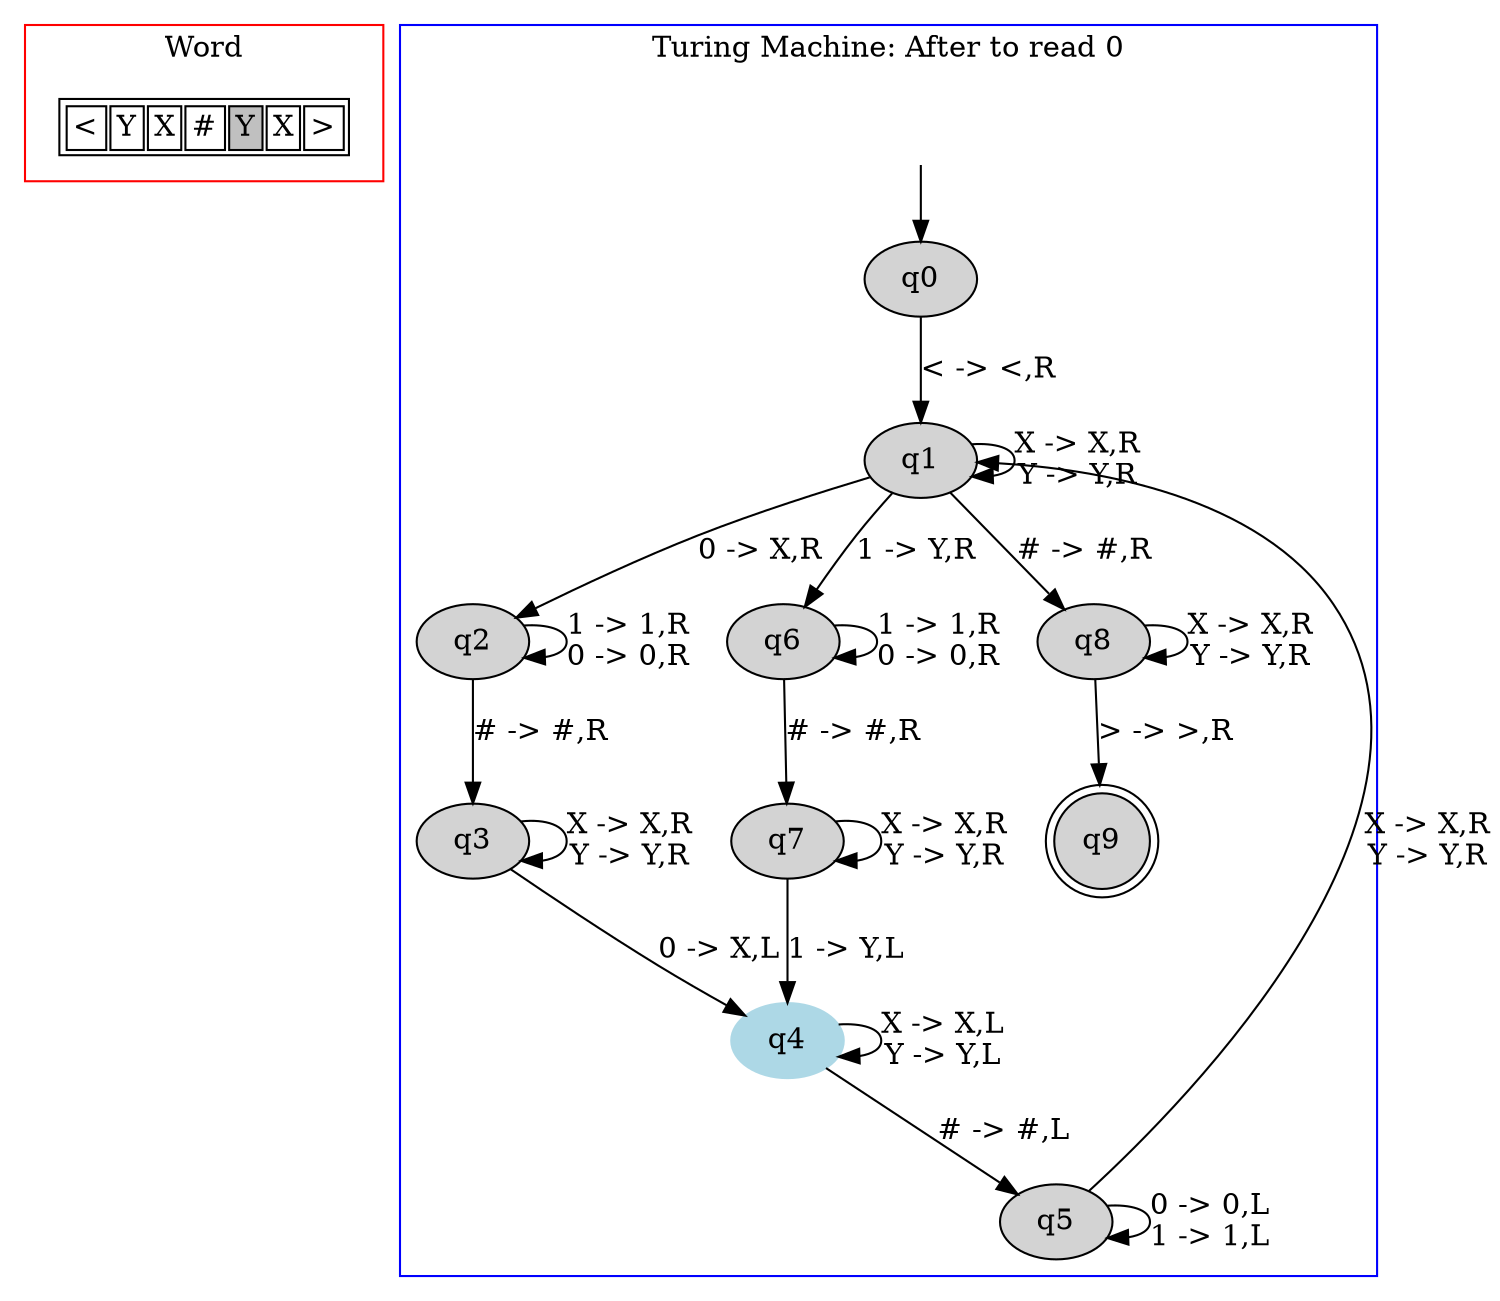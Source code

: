 digraph G {
	subgraph cluster_0 {
		node [shape=plaintext];

struct1 [label=<<TABLE>
<TR>
<TD><FONT>&lt;</FONT></TD>
<TD><FONT>Y</FONT></TD>
<TD><FONT>X</FONT></TD>
<TD><FONT>#</FONT></TD>
<TD BGCOLOR="gray"><FONT>Y</FONT></TD>
<TD><FONT>X</FONT></TD>
<TD><FONT>&gt;</FONT></TD>
</TR>
</TABLE>>];
label = "Word";
color=red;
}
	subgraph cluster_1 {
		node [style=filled];
		label = "Turing Machine: After to read 0"
		color=blue;

		q0;
		q1;
		q2;
		q3;
		q4 [color="lightblue"];
		q5;
		q6;
		q7;
		q8;
		q9 [shape="doublecircle"];
		q0->q1[label="< -> <,R"];
		q1->q1[label="X -> X,R
Y -> Y,R"];
		q1->q2[label="0 -> X,R"];
		q1->q6[label="1 -> Y,R"];
		q1->q8[label="# -> #,R"];
		q2->q2[label="1 -> 1,R
0 -> 0,R"];
		q2->q3[label="# -> #,R"];
		q3->q3[label="X -> X,R
Y -> Y,R"];
		q3->q4[label="0 -> X,L"];
		q4->q4[label="X -> X,L
Y -> Y,L"];
		q4->q5[label="# -> #,L"];
		q5->q1[label="X -> X,R
Y -> Y,R"];
		q5->q5[label="0 -> 0,L
1 -> 1,L"];
		q6->q6[label="1 -> 1,R
0 -> 0,R"];
		q6->q7[label="# -> #,R"];
		q7->q4[label="1 -> Y,L"];
		q7->q7[label="X -> X,R
Y -> Y,R"];
		q8->q8[label="X -> X,R
Y -> Y,R"];
		q8->q9[label="> -> >,R"];
x [color=white, label=""];		x->q0	}

}